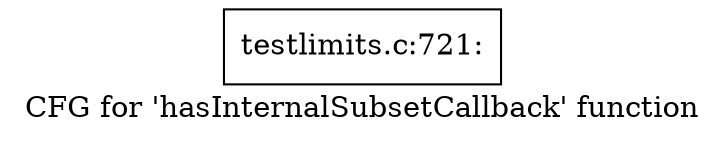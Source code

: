 digraph "CFG for 'hasInternalSubsetCallback' function" {
	label="CFG for 'hasInternalSubsetCallback' function";

	Node0x4c01500 [shape=record,label="{testlimits.c:721:}"];
}
